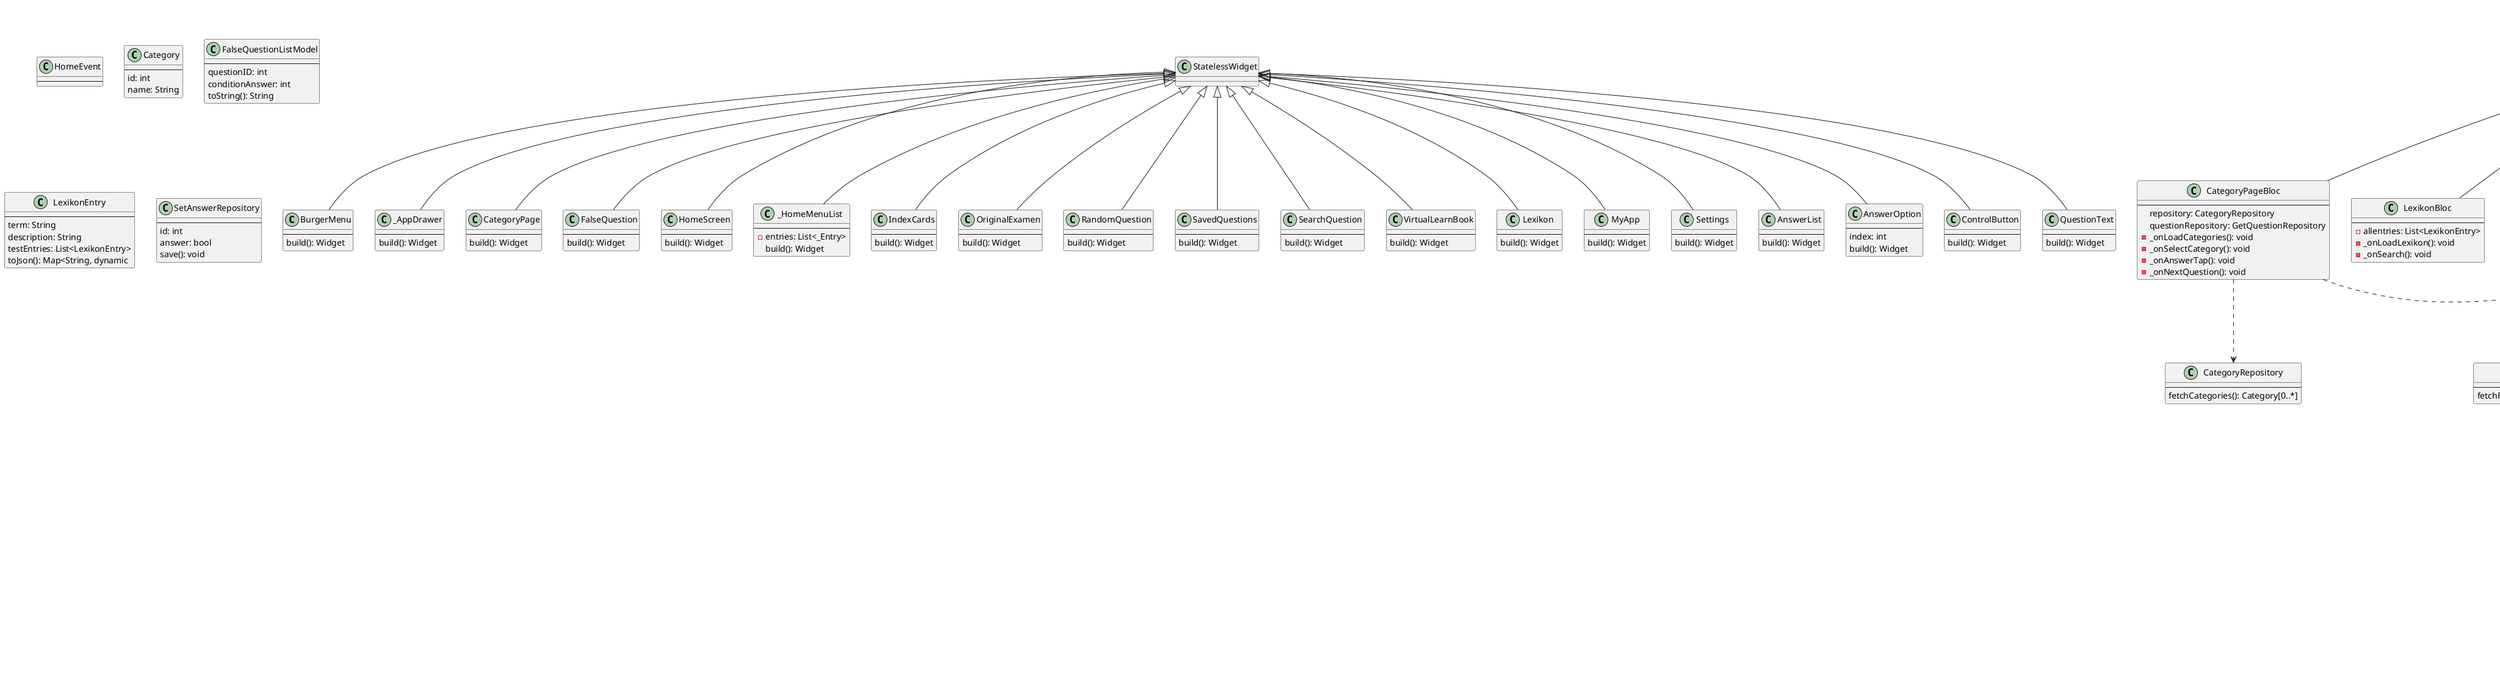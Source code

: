 @startuml
class BurgerMenu {
---
build(): Widget
}
StatelessWidget <|-- BurgerMenu
class _AppDrawer {
---
build(): Widget
}
StatelessWidget <|-- _AppDrawer
class CategoryPage {
---
build(): Widget
}
StatelessWidget <|-- CategoryPage
class CategoryPageBloc {
---
repository: CategoryRepository
questionRepository: GetQuestionRepository
-_onLoadCategories(): void
-_onSelectCategory(): void
-_onAnswerTap(): void
-_onNextQuestion(): void
}
Bloc <|-- CategoryPageBloc
CategoryPageBloc ..> CategoryRepository
CategoryPageBloc ..> GetQuestionRepository
abstract class CategoryEvent {
---
props(): Object[0..*]
}
Equatable <|-- CategoryEvent
class LoadCategories {
---
}
CategoryEvent <|-- LoadCategories
class SelectCategory {
---
categoryId: int
props(): Object[0..*]
}
CategoryEvent <|-- SelectCategory
class AnswerQuestion {
---
selectedIndex: int
}
CategoryEvent <|-- AnswerQuestion
class NextQuestion {
---
}
CategoryEvent <|-- NextQuestion
abstract class CategoryState {
---
props(): Object?[0..*]
}
Equatable <|-- CategoryState
class CategoriesLoading {
---
}
CategoryState <|-- CategoriesLoading
class CategoriesLoaded {
---
categories: List<Category>
props(): Object[0..*]
}
CategoryState <|-- CategoriesLoaded
class CategorySelected {
---
question: QuestionModel
selectedAnswerIndex: int?
isAnswered: bool
props(): Object?[0..*]
copyWith(): CategorySelected
}
CategoryState <|-- CategorySelected
CategorySelected ..> QuestionModel
class CategoriesError {
---
message: String
props(): Object[0..*]
}
CategoryState <|-- CategoriesError
class FalseQuestion {
---
build(): Widget
}
StatelessWidget <|-- FalseQuestion
class FalseQuestionBloc {
---
questionRepository: GetQuestionRepository
getFalseQuestionList: GetFalseQuestionList
currentQuestionNumber: int
-_onSelect(): void
-_onToggle(): void
-_onEvaluate(): void
-_onNext(): void
}
Bloc <|-- FalseQuestionBloc
FalseQuestionBloc ..> GetQuestionRepository
FalseQuestionBloc ..> GetFalseQuestionList
abstract class FalseQuestionEvent {
---
}
class SelectFalseQuestion {
---
}
FalseQuestionEvent <|-- SelectFalseQuestion
class ToggleAnswer {
---
index: int
}
FalseQuestionEvent <|-- ToggleAnswer
class EvaluateAnswers {
---
}
FalseQuestionEvent <|-- EvaluateAnswers
class NextQuestion {
---
}
FalseQuestionEvent <|-- NextQuestion
abstract class FalseQuestionState {
---
}
class FalseQuestionLoading {
---
}
FalseQuestionState <|-- FalseQuestionLoading
class FalseQuestionSelected {
---
question: QuestionModel
selectedAnswerIndices: List<int>
isEvaluated: bool
isCorrect: bool
rightSequence: List<int>
liste: List<dynamic>
numberQuestion: int
copyWith(): FalseQuestionSelected
}
FalseQuestionState <|-- FalseQuestionSelected
FalseQuestionSelected ..> QuestionModel
class FalseQuestionError {
---
message: String
}
FalseQuestionState <|-- FalseQuestionError
class HomeScreen {
---
build(): Widget
}
StatelessWidget <|-- HomeScreen
class _HomeMenuList {
---
-entries: List<_Entry>
build(): Widget
}
StatelessWidget <|-- _HomeMenuList
class _Entry {
---
item: HomeMenuItem
title: String
icon: IconData
}
_Entry ..> HomeMenuItem
_Entry ..> IconData
class HomeBloc {
---
}
Bloc <|-- HomeBloc
class HomeEvent {
---
}
class HomeState {
---
}
class HomeInitial {
---
}
HomeState <|-- HomeInitial
class IndexCards {
---
build(): Widget
}
StatelessWidget <|-- IndexCards
class OriginalExamen {
---
build(): Widget
}
StatelessWidget <|-- OriginalExamen
class RandomQuestion {
---
build(): Widget
}
StatelessWidget <|-- RandomQuestion
class RandomQuestionBloc {
---
questionRepository: GetQuestionRepository
-_onSelect(): void
-_onToggle(): void
-_onEvaluate(): void
-_onNext(): void
}
Bloc <|-- RandomQuestionBloc
RandomQuestionBloc ..> GetQuestionRepository
abstract class RandomQuestionEvent {
---
}
class SelectRandomQuestion {
---
}
RandomQuestionEvent <|-- SelectRandomQuestion
class ToggleAnswer {
---
index: int
}
RandomQuestionEvent <|-- ToggleAnswer
class EvaluateAnswers {
---
}
RandomQuestionEvent <|-- EvaluateAnswers
class NextQuestion {
---
}
RandomQuestionEvent <|-- NextQuestion
abstract class RandomQuestionState {
---
}
class RandomQuestionLoading {
---
}
RandomQuestionState <|-- RandomQuestionLoading
class RandomQuestionSelected {
---
question: QuestionModel
selectedAnswerIndices: List<int>
isEvaluated: bool
isCorrect: bool
rightSequence: List<int>
copyWith(): RandomQuestionSelected
}
RandomQuestionState <|-- RandomQuestionSelected
RandomQuestionSelected ..> QuestionModel
class RandomQuestionError {
---
message: String
}
RandomQuestionState <|-- RandomQuestionError
class SavedQuestions {
---
build(): Widget
}
StatelessWidget <|-- SavedQuestions
class SearchQuestion {
---
build(): Widget
}
StatelessWidget <|-- SearchQuestion
class VirtualLearnBook {
---
build(): Widget
}
StatelessWidget <|-- VirtualLearnBook
class Lexikon {
---
build(): Widget
}
StatelessWidget <|-- Lexikon
class LexikonBloc {
---
-allentries: List<LexikonEntry>
-_onLoadLexikon(): void
-_onSearch(): void
}
Bloc <|-- LexikonBloc
class LexikonEvent {
---
}
class LoadLexikon {
---
}
LexikonEvent <|-- LoadLexikon
class SearchLexikon {
---
query: String
}
LexikonEvent <|-- SearchLexikon
class LexikonState {
---
}
class LexikonInitial {
---
}
LexikonState <|-- LexikonInitial
class LexikonLoading {
---
}
LexikonState <|-- LexikonLoading
class LexikonLoaded {
---
entries: List<LexikonEntry>
}
LexikonState <|-- LexikonLoaded
class LexikonError {
---
message: String
}
LexikonState <|-- LexikonError
class MyApp {
---
build(): Widget
}
StatelessWidget <|-- MyApp
class Category {
---
id: int
name: String
}
class FalseQuestionListModel {
---
questionID: int
conditionAnswer: int
toString(): String
}
class LexikonEntry {
---
term: String
description: String
testEntries: List<LexikonEntry>
toJson(): Map<String, dynamic
}
class QuestionModel {
---
id: int
activ: int
category: int
question: String
answer1: String
answer2: String
answer3: String
answer4: String
answer5: String
right: int
month: int
year: int
answers: List<String>
rightSequence: List<int>
}
class NavigationCubit {
---
selectMenu(): void
}
Cubit <|-- NavigationCubit
class NavigationHome {
---
selectHomeMenu(): void
}
Cubit <|-- NavigationHome
class CategoryRepository {
---
fetchCategories(): Category[0..*]
}
class DbConnection {
---
-db: Database?
openDb(): Database
closeDb(): void
}
DbConnection ..> Database
class GetFalseQuestionList {
---
fetchFalseAnswer(): FalseQuestionListModel[0..*]
}
class GetQuestionRepository {
---
random: null
fetchQuestion(): QuestionModel
}
class SetAnswerRepository {
---
id: int
answer: bool
save(): void
}
class AppColors {
---
primary: Color
secondary: Color
accent: Color
backgroundLight: Color
backgroundDark: Color
surfaceLight: Color
surfaceDark: Color
textLight: Color
textDark: Color
}
AppColors ..> Color
class AppTheme {
---
lightTheme: ThemeData
darkTheme: ThemeData
}
AppTheme ..> ThemeData
class Settings {
---
build(): Widget
}
StatelessWidget <|-- Settings
class ThemeBloc {
---
-_onToggle(): void
-_onSystem(): void
}
Bloc <|-- ThemeBloc
class ThemeEvent {
---
props(): Object[0..*]
}
Equatable <|-- ThemeEvent
class ToggleThemeEvent {
---
}
ThemeEvent <|-- ToggleThemeEvent
class SystemThemeEvent {
---
}
ThemeEvent <|-- SystemThemeEvent
class ThemeState {
---
themeMode: ThemeMode
props(): Object?[0..*]
copyWith(): ThemeState
}
Equatable <|-- ThemeState
ThemeState ..> ThemeMode
class AnswerList {
---
build(): Widget
}
StatelessWidget <|-- AnswerList
class AnswerOption {
---
index: int
build(): Widget
}
StatelessWidget <|-- AnswerOption
class ControlButton {
---
build(): Widget
}
StatelessWidget <|-- ControlButton
class QuestionText {
---
build(): Widget
}
StatelessWidget <|-- QuestionText
@enduml